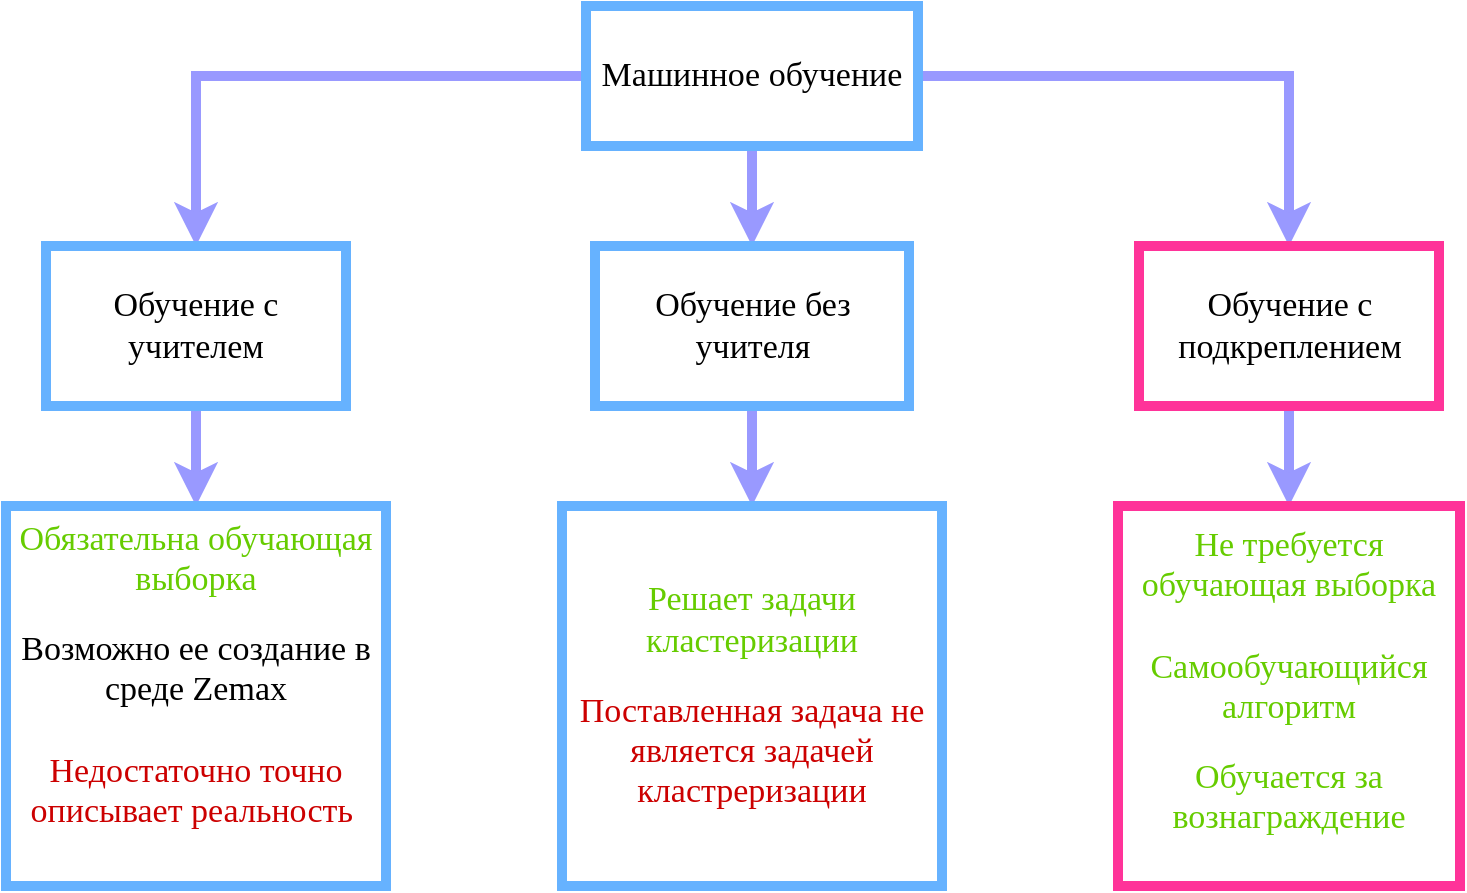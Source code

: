 <mxfile version="12.2.4" type="github" pages="1">
  <diagram id="YE4dT-BSyn-995C7km2M" name="Page-1">
    <mxGraphModel dx="1182" dy="683" grid="1" gridSize="10" guides="1" tooltips="1" connect="1" arrows="1" fold="1" page="1" pageScale="1" pageWidth="827" pageHeight="1169" math="0" shadow="0">
      <root>
        <mxCell id="0"/>
        <mxCell id="1" parent="0"/>
        <mxCell id="njpOKajNsTapTTinLuSs-6" style="edgeStyle=orthogonalEdgeStyle;rounded=0;orthogonalLoop=1;jettySize=auto;html=1;entryX=0.5;entryY=0;entryDx=0;entryDy=0;strokeWidth=5;strokeColor=#9999FF;" parent="1" source="njpOKajNsTapTTinLuSs-1" target="njpOKajNsTapTTinLuSs-3" edge="1">
          <mxGeometry relative="1" as="geometry"/>
        </mxCell>
        <mxCell id="njpOKajNsTapTTinLuSs-7" style="edgeStyle=orthogonalEdgeStyle;rounded=0;orthogonalLoop=1;jettySize=auto;html=1;entryX=0.5;entryY=0;entryDx=0;entryDy=0;strokeColor=#9999FF;strokeWidth=5;" parent="1" source="njpOKajNsTapTTinLuSs-1" target="njpOKajNsTapTTinLuSs-2" edge="1">
          <mxGeometry relative="1" as="geometry"/>
        </mxCell>
        <mxCell id="njpOKajNsTapTTinLuSs-8" style="edgeStyle=orthogonalEdgeStyle;rounded=0;orthogonalLoop=1;jettySize=auto;html=1;entryX=0.5;entryY=0;entryDx=0;entryDy=0;strokeColor=#9999FF;strokeWidth=5;" parent="1" source="njpOKajNsTapTTinLuSs-1" target="njpOKajNsTapTTinLuSs-4" edge="1">
          <mxGeometry relative="1" as="geometry"/>
        </mxCell>
        <mxCell id="njpOKajNsTapTTinLuSs-1" value="&lt;font style=&quot;font-size: 17px&quot; face=&quot;Times New Roman&quot;&gt;Машинное обучение&lt;/font&gt;" style="rounded=0;whiteSpace=wrap;html=1;strokeColor=#66B2FF;strokeWidth=5;" parent="1" vertex="1">
          <mxGeometry x="330" y="20" width="166" height="70" as="geometry"/>
        </mxCell>
        <mxCell id="njpOKajNsTapTTinLuSs-12" value="" style="edgeStyle=orthogonalEdgeStyle;rounded=0;orthogonalLoop=1;jettySize=auto;html=1;strokeColor=#9999FF;strokeWidth=5;" parent="1" source="njpOKajNsTapTTinLuSs-2" target="njpOKajNsTapTTinLuSs-9" edge="1">
          <mxGeometry relative="1" as="geometry"/>
        </mxCell>
        <mxCell id="njpOKajNsTapTTinLuSs-2" value="&lt;font style=&quot;font-size: 17px&quot; face=&quot;Times New Roman&quot;&gt;Обучение с учителем&lt;/font&gt;" style="rounded=0;whiteSpace=wrap;html=1;strokeColor=#66B2FF;strokeWidth=5;" parent="1" vertex="1">
          <mxGeometry x="60" y="140" width="150" height="80" as="geometry"/>
        </mxCell>
        <mxCell id="njpOKajNsTapTTinLuSs-13" value="" style="edgeStyle=orthogonalEdgeStyle;rounded=0;orthogonalLoop=1;jettySize=auto;html=1;strokeColor=#9999FF;strokeWidth=5;" parent="1" source="njpOKajNsTapTTinLuSs-3" target="njpOKajNsTapTTinLuSs-10" edge="1">
          <mxGeometry relative="1" as="geometry"/>
        </mxCell>
        <mxCell id="njpOKajNsTapTTinLuSs-3" value="&lt;font style=&quot;font-size: 17px&quot; face=&quot;Times New Roman&quot;&gt;Обучение без учителя&lt;/font&gt;" style="rounded=0;whiteSpace=wrap;html=1;strokeColor=#66B2FF;strokeWidth=5;" parent="1" vertex="1">
          <mxGeometry x="334.5" y="140" width="157" height="80" as="geometry"/>
        </mxCell>
        <mxCell id="njpOKajNsTapTTinLuSs-14" value="" style="edgeStyle=orthogonalEdgeStyle;rounded=0;orthogonalLoop=1;jettySize=auto;html=1;strokeColor=#9999FF;strokeWidth=5;" parent="1" source="njpOKajNsTapTTinLuSs-4" target="njpOKajNsTapTTinLuSs-11" edge="1">
          <mxGeometry relative="1" as="geometry"/>
        </mxCell>
        <mxCell id="njpOKajNsTapTTinLuSs-4" value="&lt;font style=&quot;font-size: 17px&quot; face=&quot;Times New Roman&quot;&gt;Обучение с подкреплением&lt;/font&gt;" style="rounded=0;whiteSpace=wrap;html=1;strokeColor=#FF3399;strokeWidth=5;" parent="1" vertex="1">
          <mxGeometry x="606.5" y="140" width="150" height="80" as="geometry"/>
        </mxCell>
        <mxCell id="njpOKajNsTapTTinLuSs-9" value="&lt;blockquote style=&quot;margin: 0 0 0 40px ; border: none ; padding: 0px&quot;&gt;&lt;/blockquote&gt;&lt;span style=&quot;font-size: 17px ; font-family: &amp;#34;times new roman&amp;#34;&quot;&gt;&lt;font color=&quot;#66cc00&quot;&gt;Обязательна обучающая выборка&lt;/font&gt;&lt;br&gt;&lt;/span&gt;&lt;br&gt;&lt;font face=&quot;Times New Roman&quot;&gt;&lt;span style=&quot;font-size: 17px&quot;&gt;&lt;div&gt;Возможно ее создание в среде Zemax&lt;/div&gt;&lt;div&gt;&lt;br&gt;&lt;/div&gt;&lt;div&gt;&lt;font color=&quot;#cc0000&quot;&gt;Недостаточно точно описывает реальность&amp;nbsp;&lt;/font&gt;&lt;/div&gt;&lt;/span&gt;&lt;/font&gt;&lt;font face=&quot;Times New Roman&quot;&gt;&lt;span style=&quot;font-size: 17px&quot;&gt;&lt;div&gt;&lt;br&gt;&lt;/div&gt;&lt;/span&gt;&lt;/font&gt;" style="whiteSpace=wrap;html=1;aspect=fixed;strokeColor=#66B2FF;strokeWidth=5;align=center;" parent="1" vertex="1">
          <mxGeometry x="40" y="270" width="190" height="190" as="geometry"/>
        </mxCell>
        <mxCell id="njpOKajNsTapTTinLuSs-10" value="&lt;font face=&quot;times new roman, serif&quot;&gt;&lt;font style=&quot;font-size: 17px&quot; color=&quot;#66cc00&quot;&gt;Решает задачи кластеризации&lt;/font&gt;&lt;br&gt;&lt;br&gt;&lt;span style=&quot;font-size: 17px&quot;&gt;&lt;font color=&quot;#cc0000&quot;&gt;Поставленная задача не является задачей кластреризации&lt;/font&gt;&lt;/span&gt;&lt;br&gt;&lt;/font&gt;" style="whiteSpace=wrap;html=1;aspect=fixed;strokeColor=#66B2FF;strokeWidth=5;" parent="1" vertex="1">
          <mxGeometry x="318" y="270" width="190" height="190" as="geometry"/>
        </mxCell>
        <mxCell id="njpOKajNsTapTTinLuSs-11" value="&lt;font color=&quot;#66cc00&quot;&gt;&lt;span style=&quot;font-family: &amp;#34;times new roman&amp;#34; , serif ; font-size: 17px&quot;&gt;Не требуется обучающая выборка&lt;br&gt;&lt;br&gt;Самообучающийся алгоритм&lt;br&gt;&lt;/span&gt;&lt;br&gt;&lt;span style=&quot;font-family: &amp;#34;times new roman&amp;#34; , serif ; font-size: 17px&quot;&gt;Обучается за вознаграждение&lt;/span&gt;&lt;br&gt;&lt;/font&gt;&lt;div&gt;&lt;br&gt;&lt;/div&gt;&lt;font color=&quot;#66cc00&quot;&gt;&lt;span style=&quot;font-size: medium ; white-space: normal&quot;&gt;&lt;/span&gt;&lt;/font&gt;" style="rounded=0;whiteSpace=wrap;html=1;strokeColor=#FF3399;strokeWidth=5;align=center;" parent="1" vertex="1">
          <mxGeometry x="596" y="270" width="171" height="190" as="geometry"/>
        </mxCell>
      </root>
    </mxGraphModel>
  </diagram>
</mxfile>
